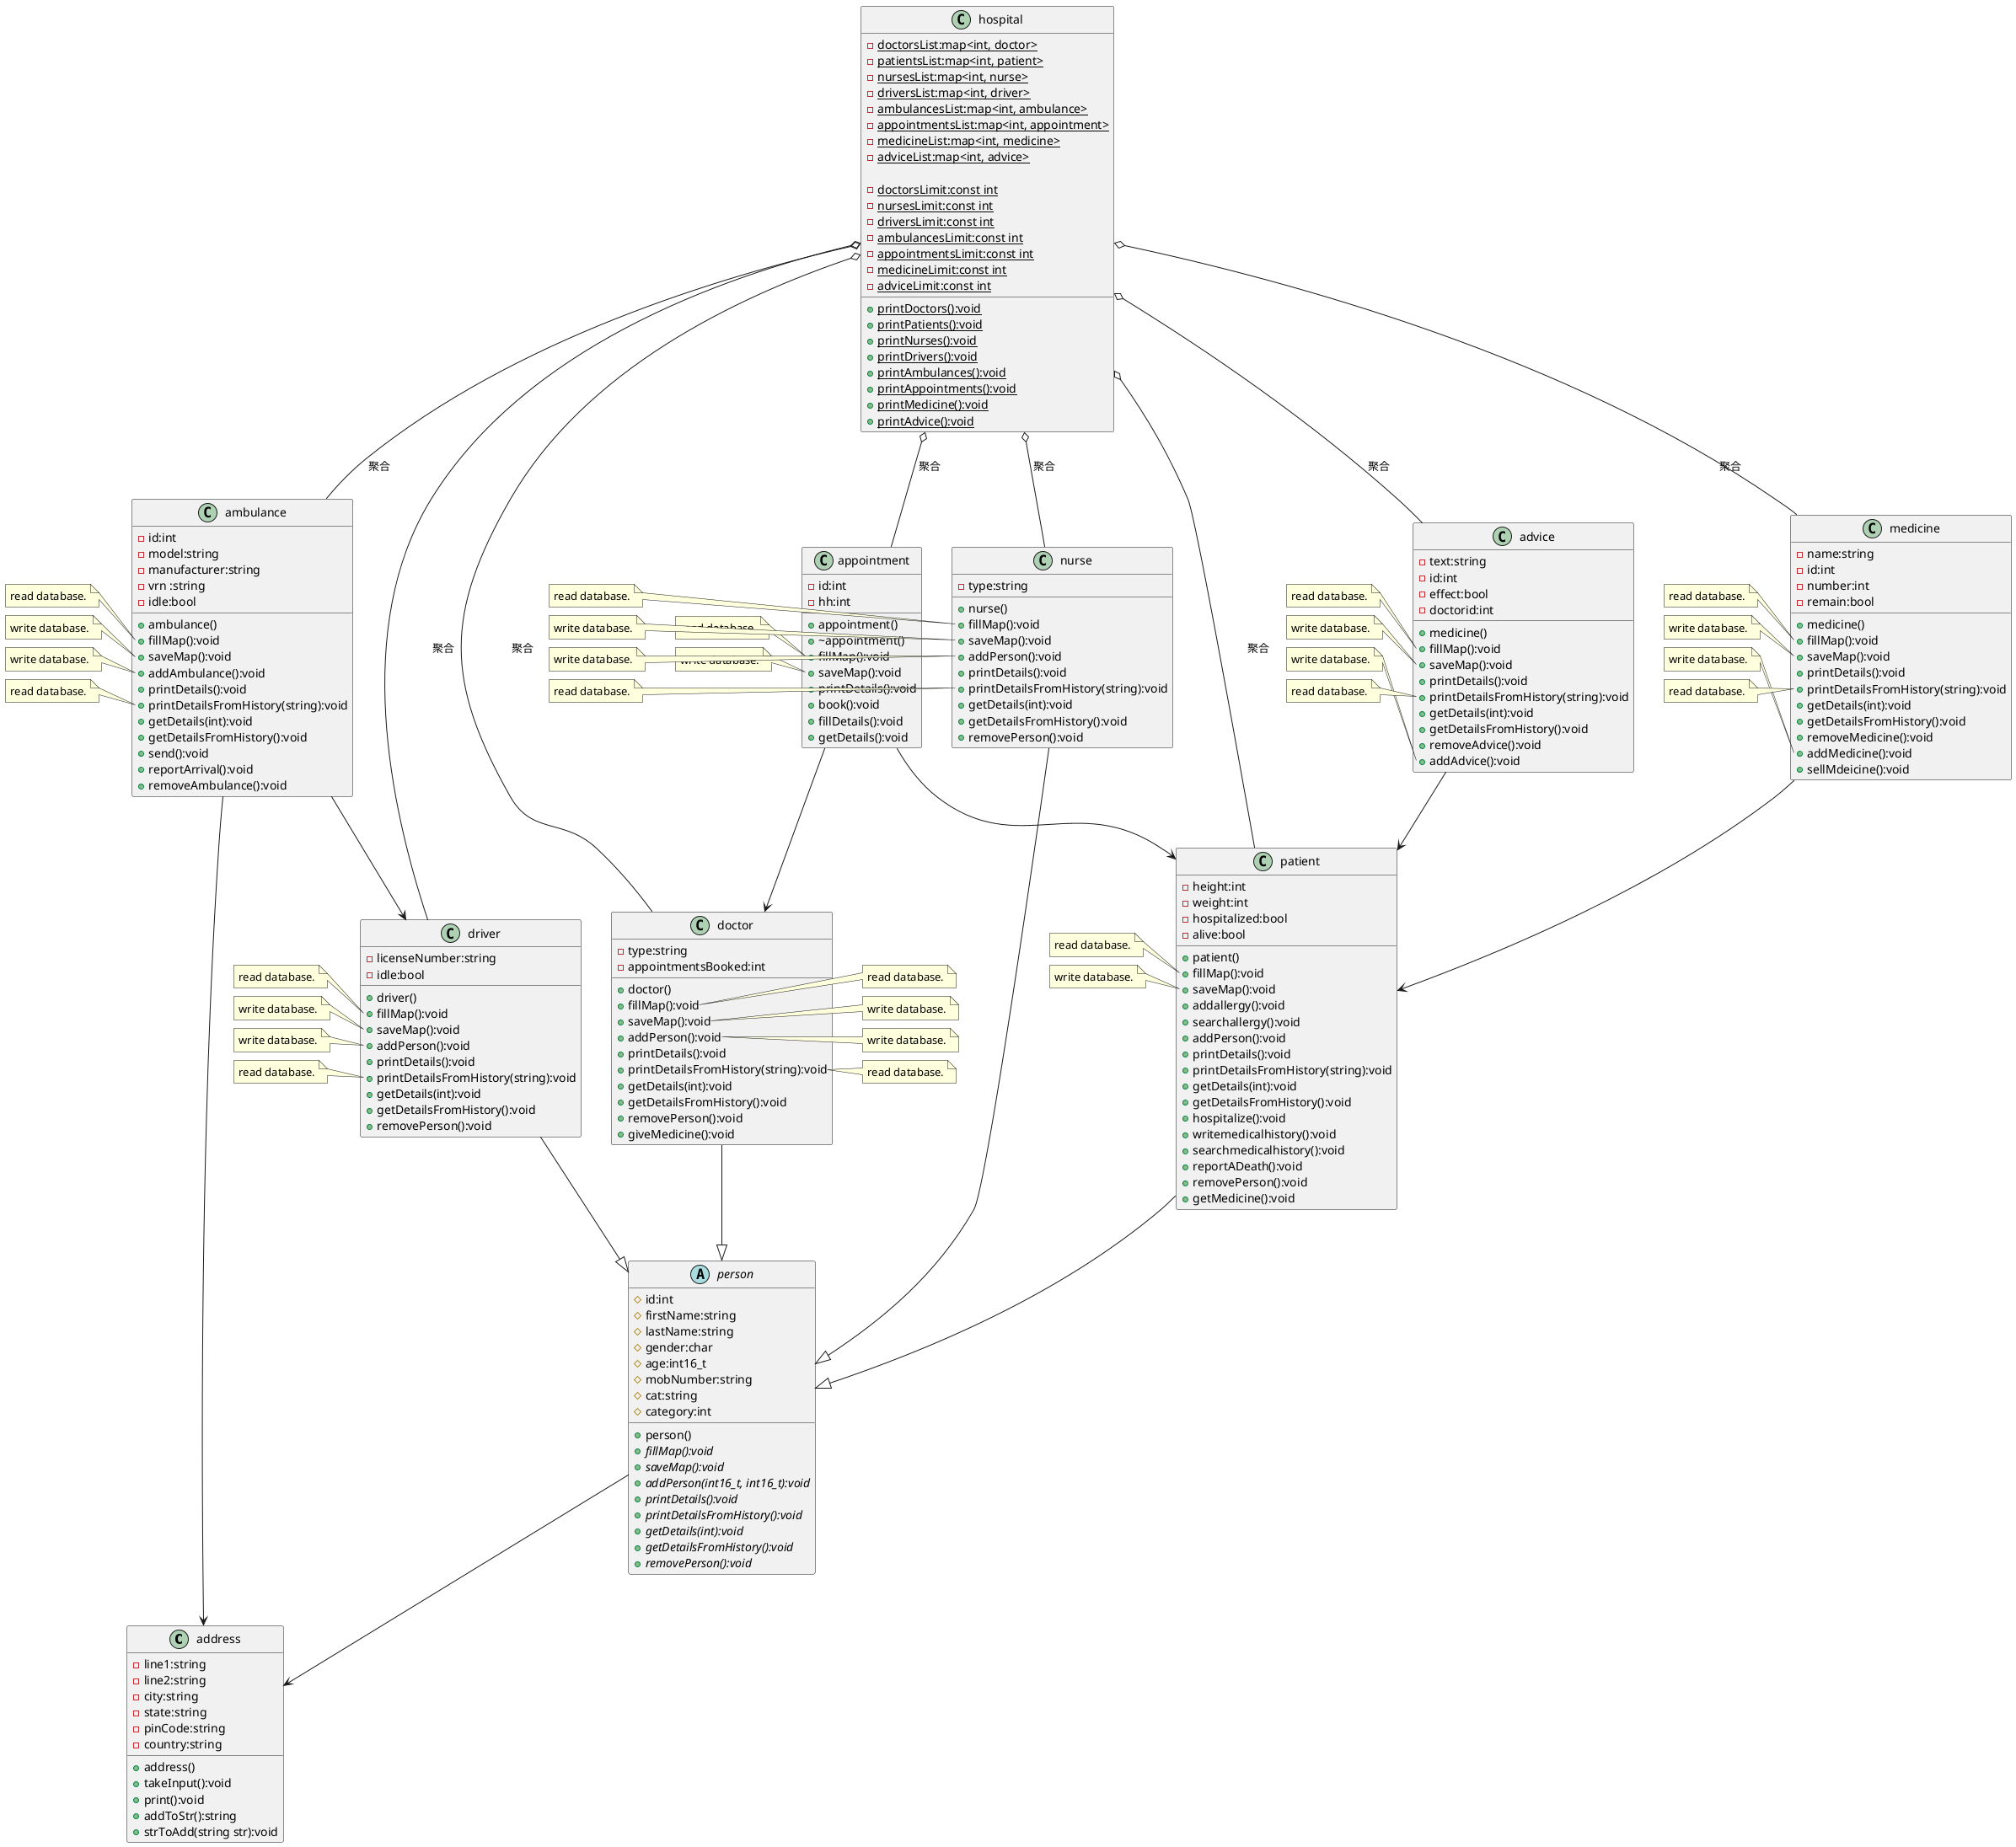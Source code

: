@startuml UML

class address
{
    -line1:string
	-line2:string
    -city:string
    -state:string
    -pinCode:string
    -country:string
    +address()
    +takeInput():void
    +print():void
    +addToStr():string
    +strToAdd(string str):void
}

class ambulance
{
    -id:int
    -model:string
    -manufacturer:string
    -vrn :string
    -idle:bool
    +ambulance()
    +fillMap():void
    +saveMap():void
    +addAmbulance():void
    +printDetails():void
    +printDetailsFromHistory(string):void
    +getDetails(int):void
    +getDetailsFromHistory():void
    +send():void
    +reportArrival():void
    +removeAmbulance():void
}
note left of ambulance::"fillMap()"
    read database.
end note
note left of ambulance::"saveMap()"
    write database.
end note
note left of ambulance::"addAmbulance()"
    write database.
end note
note left of ambulance::"printDetailsFromHistory(string)"
    read database.
end note

class appointment
{
    -id:int
    -hh:int
    +appointment()
    +~appointment()
    +fillMap():void
    +saveMap():void
    +printDetails():void
    +book():void
    +fillDetails():void
    +getDetails():void
}
note left of appointment::"fillMap()"
    read database.
end note
note left of appointment::"saveMap()"
    write database.
end note

class doctor
{
    -type:string
    -appointmentsBooked:int
    +doctor()
    +fillMap():void
    +saveMap():void
    +addPerson():void
    +printDetails():void
    +printDetailsFromHistory(string):void
    +getDetails(int):void
    +getDetailsFromHistory():void
    +removePerson():void
    +giveMedicine():void
}
note right of doctor::"fillMap()"
    read database.
end note
note right of doctor::"saveMap()"
    write database.
end note
note right of doctor::"addPerson()"
    write database.
end note
note right of doctor::"printDetailsFromHistory(string)"
    read database.
end note

class driver
{
    -licenseNumber:string
    -idle:bool
    +driver()
    +fillMap():void
    +saveMap():void
    +addPerson():void
    +printDetails():void
    +printDetailsFromHistory(string):void
    +getDetails(int):void
    +getDetailsFromHistory():void
    +removePerson():void
}
note left of driver::"fillMap()"
    read database.
end note
note left of driver::"saveMap()"
    write database.
end note
note left of driver::"addPerson()"
    write database.
end note
note left of driver::"printDetailsFromHistory(string)"
    read database.
end note

class nurse
{
    -type:string
    +nurse()
    +fillMap():void
    +saveMap():void
    +addPerson():void
    +printDetails():void
    +printDetailsFromHistory(string):void
    +getDetails(int):void
    +getDetailsFromHistory():void
    +removePerson():void
}
note left of nurse::"fillMap()"
    read database.
end note
note left of nurse::"saveMap()"
    write database.
end note
note left of nurse::"addPerson()"
    write database.
end note
note left of nurse::"printDetailsFromHistory(string)"
    read database.
end note

class patient
{
    -height:int
    -weight:int
    -hospitalized:bool
    -alive:bool
    +patient()
    +fillMap():void
    +saveMap():void
    +addallergy():void
    +searchallergy():void
    +addPerson():void
    +printDetails():void
    +printDetailsFromHistory(string):void
    +getDetails(int):void
    +getDetailsFromHistory():void
    +hospitalize():void
    +writemedicalhistory():void
    +searchmedicalhistory():void
    +reportADeath():void
    +removePerson():void
    +getMedicine():void
}
note left of patient::"fillMap()"
    read database.
end note
note left of patient::"saveMap()"
    write database.
end note
note left of patient::"writemedicialhistory()"
    write database
end note
note left of patient::"searchmedicalhistory()"
    read database
end note
note left of patient::"addPerson()"
    write database.
end note
note left of patient::"printDetailsFromHistory(string)"
    read database.
end note
class medicine
{
    -name:string
    -id:int
    -number:int
    -remain:bool
    +medicine()
    +fillMap():void
    +saveMap():void
    +printDetails():void
    +printDetailsFromHistory(string):void
    +getDetails(int):void
    +getDetailsFromHistory():void
    +removeMedicine():void
    +addMedicine():void
    +sellMdeicine():void
}
note left of medicine::"fillMap()"
    read database.
end note
note left of medicine::"saveMap()"
    write database.
end note
note left of medicine::"addMedicine()"
    write database.
end note
note left of medicine::"printDetailsFromHistory(string)"
    read database.
end note

class advice{
    -text:string
    -id:int
    -effect:bool
    -doctorid:int
    +medicine()
    +fillMap():void
    +saveMap():void
    +printDetails():void
    +printDetailsFromHistory(string):void
    +getDetails(int):void
    +getDetailsFromHistory():void
    +removeAdvice():void
    +addAdvice():void
}
note left of advice::"fillMap()"
    read database.
end note
note left of advice::"saveMap()"
    write database.
end note
note left of advice::"addAdvice()"
    write database.
end note
note left of advice::"printDetailsFromHistory(string)"
    read database.
end note

abstract class person
{
    #id:int
    #firstName:string
    #lastName:string
    #gender:char
    #age:int16_t
    #mobNumber:string
    #cat:string
    #category:int
    +person()
    +{abstract} fillMap():void
    +{abstract} saveMap():void
    +{abstract} addPerson(int16_t, int16_t):void
    +{abstract} printDetails():void
    +{abstract} printDetailsFromHistory():void
    +{abstract} getDetails(int):void
    +{abstract} getDetailsFromHistory():void
    +{abstract} removePerson():void
}

class hospital
{
    -{static} doctorsList:map<int, doctor>
    -{static} patientsList:map<int, patient> 
    -{static} nursesList:map<int, nurse>
    -{static} driversList:map<int, driver>
    -{static} ambulancesList:map<int, ambulance> 
    -{static} appointmentsList:map<int, appointment>
    -{static} medicineList:map<int, medicine> 
    -{static} adviceList:map<int, advice> 

    -{static} doctorsLimit:const int 
    -{static} nursesLimit:const int 
    -{static} driversLimit:const int 
    -{static} ambulancesLimit:const int 
    -{static} appointmentsLimit:const int 
    -{static} medicineLimit:const int 
    -{static} adviceLimit:const int 

    +{static} printDoctors():void
    +{static} printPatients():void
    +{static} printNurses():void
    +{static} printDrivers():void
    +{static} printAmbulances():void
    +{static} printAppointments():void
    +{static} printMedicine():void
    +{static} printAdvice():void
}

patient --|> person 

nurse --|> person

driver --|> person

doctor --|> person

hospital o-- doctor:聚合

hospital o-- patient:聚合

hospital o-- nurse:聚合

hospital o-- driver:聚合

hospital o-- ambulance:聚合

hospital o--appointment:聚合

hospital o-- medicine :聚合

hospital o-- advice: 聚合

ambulance --> driver

person -->address

ambulance -->address

appointment --> patient

appointment -->doctor

medicine -->patient

advice -->patient

@enduml
